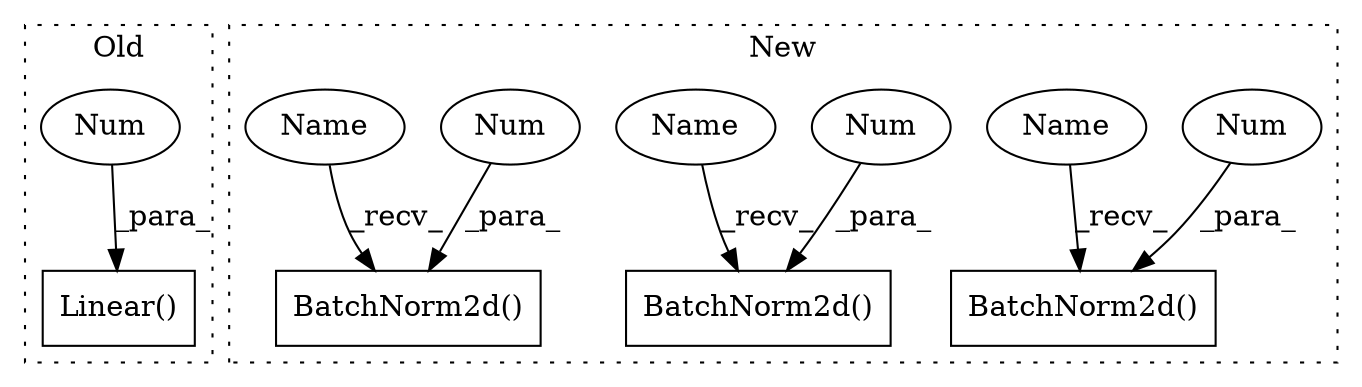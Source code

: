 digraph G {
subgraph cluster0 {
1 [label="Linear()" a="75" s="326,344" l="10,1" shape="box"];
3 [label="Num" a="76" s="336" l="3" shape="ellipse"];
label = "Old";
style="dotted";
}
subgraph cluster1 {
2 [label="BatchNorm2d()" a="75" s="1082,1100" l="15,1" shape="box"];
4 [label="Num" a="76" s="1097" l="3" shape="ellipse"];
5 [label="BatchNorm2d()" a="75" s="760,778" l="15,1" shape="box"];
6 [label="Num" a="76" s="775" l="3" shape="ellipse"];
7 [label="BatchNorm2d()" a="75" s="318,335" l="15,1" shape="box"];
8 [label="Num" a="76" s="333" l="2" shape="ellipse"];
9 [label="Name" a="87" s="760" l="2" shape="ellipse"];
10 [label="Name" a="87" s="318" l="2" shape="ellipse"];
11 [label="Name" a="87" s="1082" l="2" shape="ellipse"];
label = "New";
style="dotted";
}
3 -> 1 [label="_para_"];
4 -> 2 [label="_para_"];
6 -> 5 [label="_para_"];
8 -> 7 [label="_para_"];
9 -> 5 [label="_recv_"];
10 -> 7 [label="_recv_"];
11 -> 2 [label="_recv_"];
}